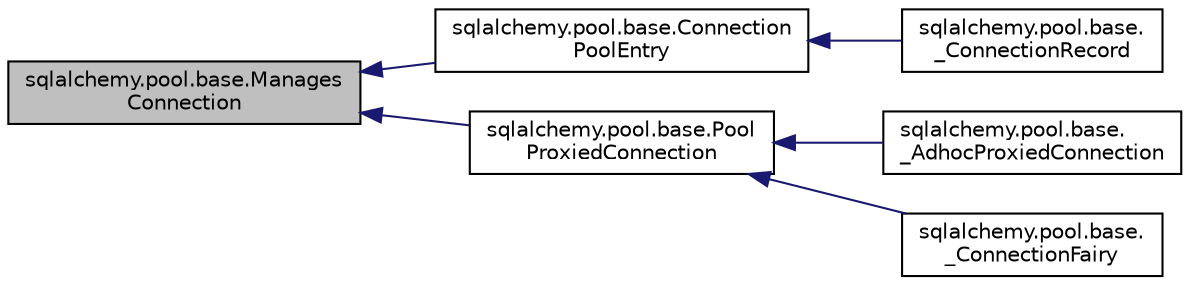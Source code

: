 digraph "sqlalchemy.pool.base.ManagesConnection"
{
 // LATEX_PDF_SIZE
  edge [fontname="Helvetica",fontsize="10",labelfontname="Helvetica",labelfontsize="10"];
  node [fontname="Helvetica",fontsize="10",shape=record];
  rankdir="LR";
  Node1 [label="sqlalchemy.pool.base.Manages\lConnection",height=0.2,width=0.4,color="black", fillcolor="grey75", style="filled", fontcolor="black",tooltip=" "];
  Node1 -> Node2 [dir="back",color="midnightblue",fontsize="10",style="solid",fontname="Helvetica"];
  Node2 [label="sqlalchemy.pool.base.Connection\lPoolEntry",height=0.2,width=0.4,color="black", fillcolor="white", style="filled",URL="$classsqlalchemy_1_1pool_1_1base_1_1ConnectionPoolEntry.html",tooltip=" "];
  Node2 -> Node3 [dir="back",color="midnightblue",fontsize="10",style="solid",fontname="Helvetica"];
  Node3 [label="sqlalchemy.pool.base.\l_ConnectionRecord",height=0.2,width=0.4,color="black", fillcolor="white", style="filled",URL="$classsqlalchemy_1_1pool_1_1base_1_1__ConnectionRecord.html",tooltip=" "];
  Node1 -> Node4 [dir="back",color="midnightblue",fontsize="10",style="solid",fontname="Helvetica"];
  Node4 [label="sqlalchemy.pool.base.Pool\lProxiedConnection",height=0.2,width=0.4,color="black", fillcolor="white", style="filled",URL="$classsqlalchemy_1_1pool_1_1base_1_1PoolProxiedConnection.html",tooltip=" "];
  Node4 -> Node5 [dir="back",color="midnightblue",fontsize="10",style="solid",fontname="Helvetica"];
  Node5 [label="sqlalchemy.pool.base.\l_AdhocProxiedConnection",height=0.2,width=0.4,color="black", fillcolor="white", style="filled",URL="$classsqlalchemy_1_1pool_1_1base_1_1__AdhocProxiedConnection.html",tooltip=" "];
  Node4 -> Node6 [dir="back",color="midnightblue",fontsize="10",style="solid",fontname="Helvetica"];
  Node6 [label="sqlalchemy.pool.base.\l_ConnectionFairy",height=0.2,width=0.4,color="black", fillcolor="white", style="filled",URL="$classsqlalchemy_1_1pool_1_1base_1_1__ConnectionFairy.html",tooltip=" "];
}

